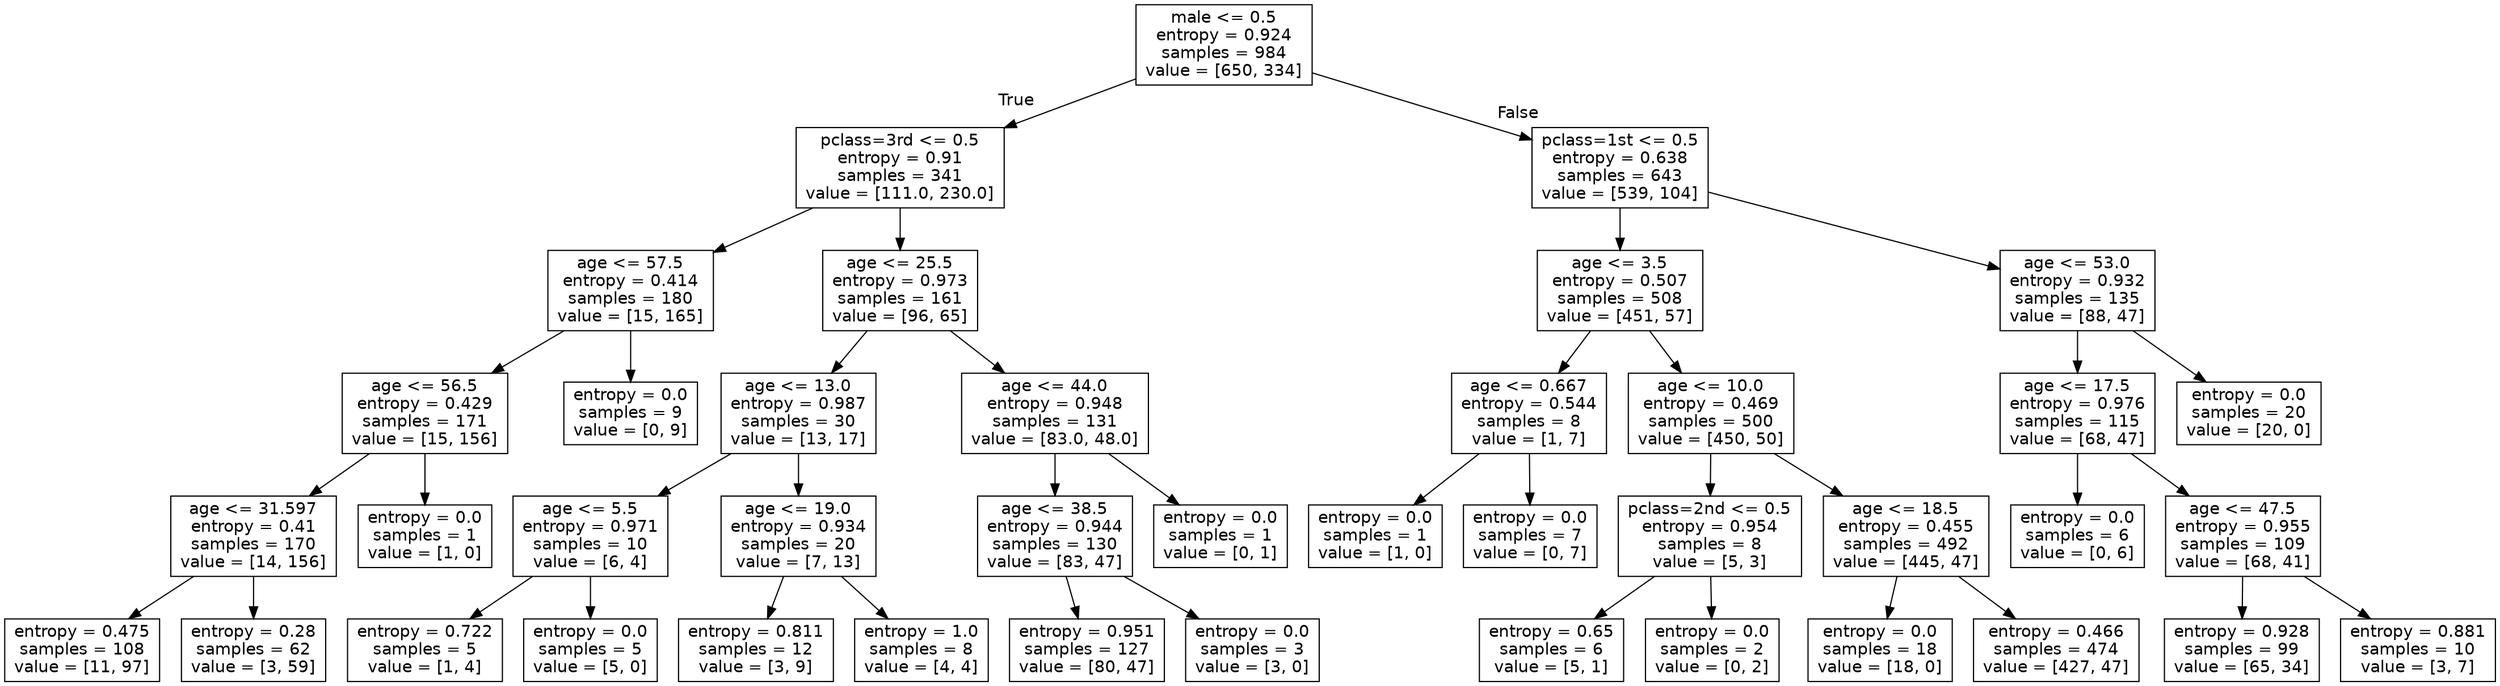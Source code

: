 digraph Tree {
node [shape=box, fontname="helvetica"] ;
edge [fontname="helvetica"] ;
0 [label="male <= 0.5\nentropy = 0.924\nsamples = 984\nvalue = [650, 334]"] ;
1 [label="pclass=3rd <= 0.5\nentropy = 0.91\nsamples = 341\nvalue = [111.0, 230.0]"] ;
0 -> 1 [labeldistance=2.5, labelangle=45, headlabel="True"] ;
2 [label="age <= 57.5\nentropy = 0.414\nsamples = 180\nvalue = [15, 165]"] ;
1 -> 2 ;
3 [label="age <= 56.5\nentropy = 0.429\nsamples = 171\nvalue = [15, 156]"] ;
2 -> 3 ;
4 [label="age <= 31.597\nentropy = 0.41\nsamples = 170\nvalue = [14, 156]"] ;
3 -> 4 ;
5 [label="entropy = 0.475\nsamples = 108\nvalue = [11, 97]"] ;
4 -> 5 ;
6 [label="entropy = 0.28\nsamples = 62\nvalue = [3, 59]"] ;
4 -> 6 ;
7 [label="entropy = 0.0\nsamples = 1\nvalue = [1, 0]"] ;
3 -> 7 ;
8 [label="entropy = 0.0\nsamples = 9\nvalue = [0, 9]"] ;
2 -> 8 ;
9 [label="age <= 25.5\nentropy = 0.973\nsamples = 161\nvalue = [96, 65]"] ;
1 -> 9 ;
10 [label="age <= 13.0\nentropy = 0.987\nsamples = 30\nvalue = [13, 17]"] ;
9 -> 10 ;
11 [label="age <= 5.5\nentropy = 0.971\nsamples = 10\nvalue = [6, 4]"] ;
10 -> 11 ;
12 [label="entropy = 0.722\nsamples = 5\nvalue = [1, 4]"] ;
11 -> 12 ;
13 [label="entropy = 0.0\nsamples = 5\nvalue = [5, 0]"] ;
11 -> 13 ;
14 [label="age <= 19.0\nentropy = 0.934\nsamples = 20\nvalue = [7, 13]"] ;
10 -> 14 ;
15 [label="entropy = 0.811\nsamples = 12\nvalue = [3, 9]"] ;
14 -> 15 ;
16 [label="entropy = 1.0\nsamples = 8\nvalue = [4, 4]"] ;
14 -> 16 ;
17 [label="age <= 44.0\nentropy = 0.948\nsamples = 131\nvalue = [83.0, 48.0]"] ;
9 -> 17 ;
18 [label="age <= 38.5\nentropy = 0.944\nsamples = 130\nvalue = [83, 47]"] ;
17 -> 18 ;
19 [label="entropy = 0.951\nsamples = 127\nvalue = [80, 47]"] ;
18 -> 19 ;
20 [label="entropy = 0.0\nsamples = 3\nvalue = [3, 0]"] ;
18 -> 20 ;
21 [label="entropy = 0.0\nsamples = 1\nvalue = [0, 1]"] ;
17 -> 21 ;
22 [label="pclass=1st <= 0.5\nentropy = 0.638\nsamples = 643\nvalue = [539, 104]"] ;
0 -> 22 [labeldistance=2.5, labelangle=-45, headlabel="False"] ;
23 [label="age <= 3.5\nentropy = 0.507\nsamples = 508\nvalue = [451, 57]"] ;
22 -> 23 ;
24 [label="age <= 0.667\nentropy = 0.544\nsamples = 8\nvalue = [1, 7]"] ;
23 -> 24 ;
25 [label="entropy = 0.0\nsamples = 1\nvalue = [1, 0]"] ;
24 -> 25 ;
26 [label="entropy = 0.0\nsamples = 7\nvalue = [0, 7]"] ;
24 -> 26 ;
27 [label="age <= 10.0\nentropy = 0.469\nsamples = 500\nvalue = [450, 50]"] ;
23 -> 27 ;
28 [label="pclass=2nd <= 0.5\nentropy = 0.954\nsamples = 8\nvalue = [5, 3]"] ;
27 -> 28 ;
29 [label="entropy = 0.65\nsamples = 6\nvalue = [5, 1]"] ;
28 -> 29 ;
30 [label="entropy = 0.0\nsamples = 2\nvalue = [0, 2]"] ;
28 -> 30 ;
31 [label="age <= 18.5\nentropy = 0.455\nsamples = 492\nvalue = [445, 47]"] ;
27 -> 31 ;
32 [label="entropy = 0.0\nsamples = 18\nvalue = [18, 0]"] ;
31 -> 32 ;
33 [label="entropy = 0.466\nsamples = 474\nvalue = [427, 47]"] ;
31 -> 33 ;
34 [label="age <= 53.0\nentropy = 0.932\nsamples = 135\nvalue = [88, 47]"] ;
22 -> 34 ;
35 [label="age <= 17.5\nentropy = 0.976\nsamples = 115\nvalue = [68, 47]"] ;
34 -> 35 ;
36 [label="entropy = 0.0\nsamples = 6\nvalue = [0, 6]"] ;
35 -> 36 ;
37 [label="age <= 47.5\nentropy = 0.955\nsamples = 109\nvalue = [68, 41]"] ;
35 -> 37 ;
38 [label="entropy = 0.928\nsamples = 99\nvalue = [65, 34]"] ;
37 -> 38 ;
39 [label="entropy = 0.881\nsamples = 10\nvalue = [3, 7]"] ;
37 -> 39 ;
40 [label="entropy = 0.0\nsamples = 20\nvalue = [20, 0]"] ;
34 -> 40 ;
}
